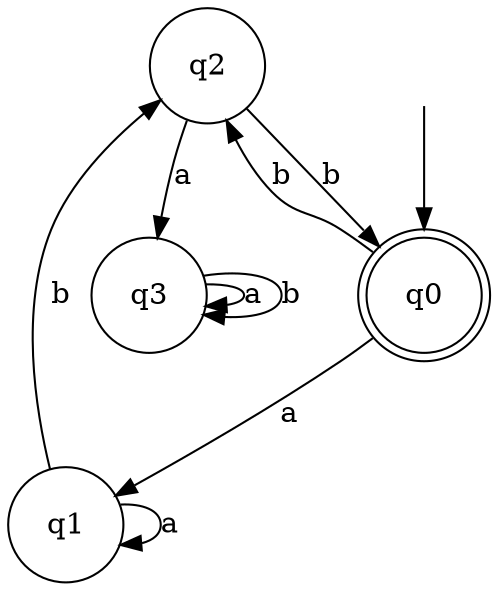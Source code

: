 digraph Automaton {

q3 [shape = circle, label=<<TABLE BORDER="0" CELLBORDER="0" CELLSPACING="0"><TR><TD>q3</TD></TR></TABLE>>];

_nil [style = invis, label=<<TABLE BORDER="0" CELLBORDER="" CELLSPACING="0"><TR><TD>_nil</TD></TR></TABLE>>];

q0 [shape = doublecircle, label=<<TABLE BORDER="0" CELLBORDER="0" CELLSPACING="0"><TR><TD>q0</TD></TR></TABLE>>];

q1 [shape = circle, label=<<TABLE BORDER="0" CELLBORDER="0" CELLSPACING="0"><TR><TD>q1</TD></TR></TABLE>>];

q2 [shape = circle, label=<<TABLE BORDER="0" CELLBORDER="0" CELLSPACING="0"><TR><TD>q2</TD></TR></TABLE>>];

q3->q3 [label="a"];

q3->q3 [label="b"];

_nil -> q0 [];

q2->q0 [label="b"];

q1->q2 [label="b"];

q1->q1 [label="a"];

q0->q2 [label="b"];

q0->q1 [label="a"];

q2->q3 [label="a"];

}
